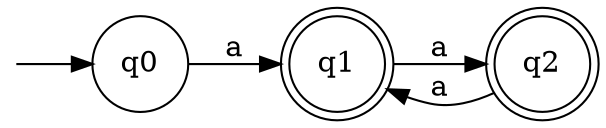 digraph {
	rankdir=LR;
	node [shape=point,color=white,fontcolor=white]; start;
	node [shape=circle, color=black, fontcolor=black]; q0;
	node [shape=doublecircle, color=black, fontcolor=black]; q1;
	node [shape=doublecircle, color=black, fontcolor=black]; q2;
	start -> q0;
	q0 -> q1 [label="a"];
	q1 -> q2 [label="a"];
	q2 -> q1 [label="a"];
}
